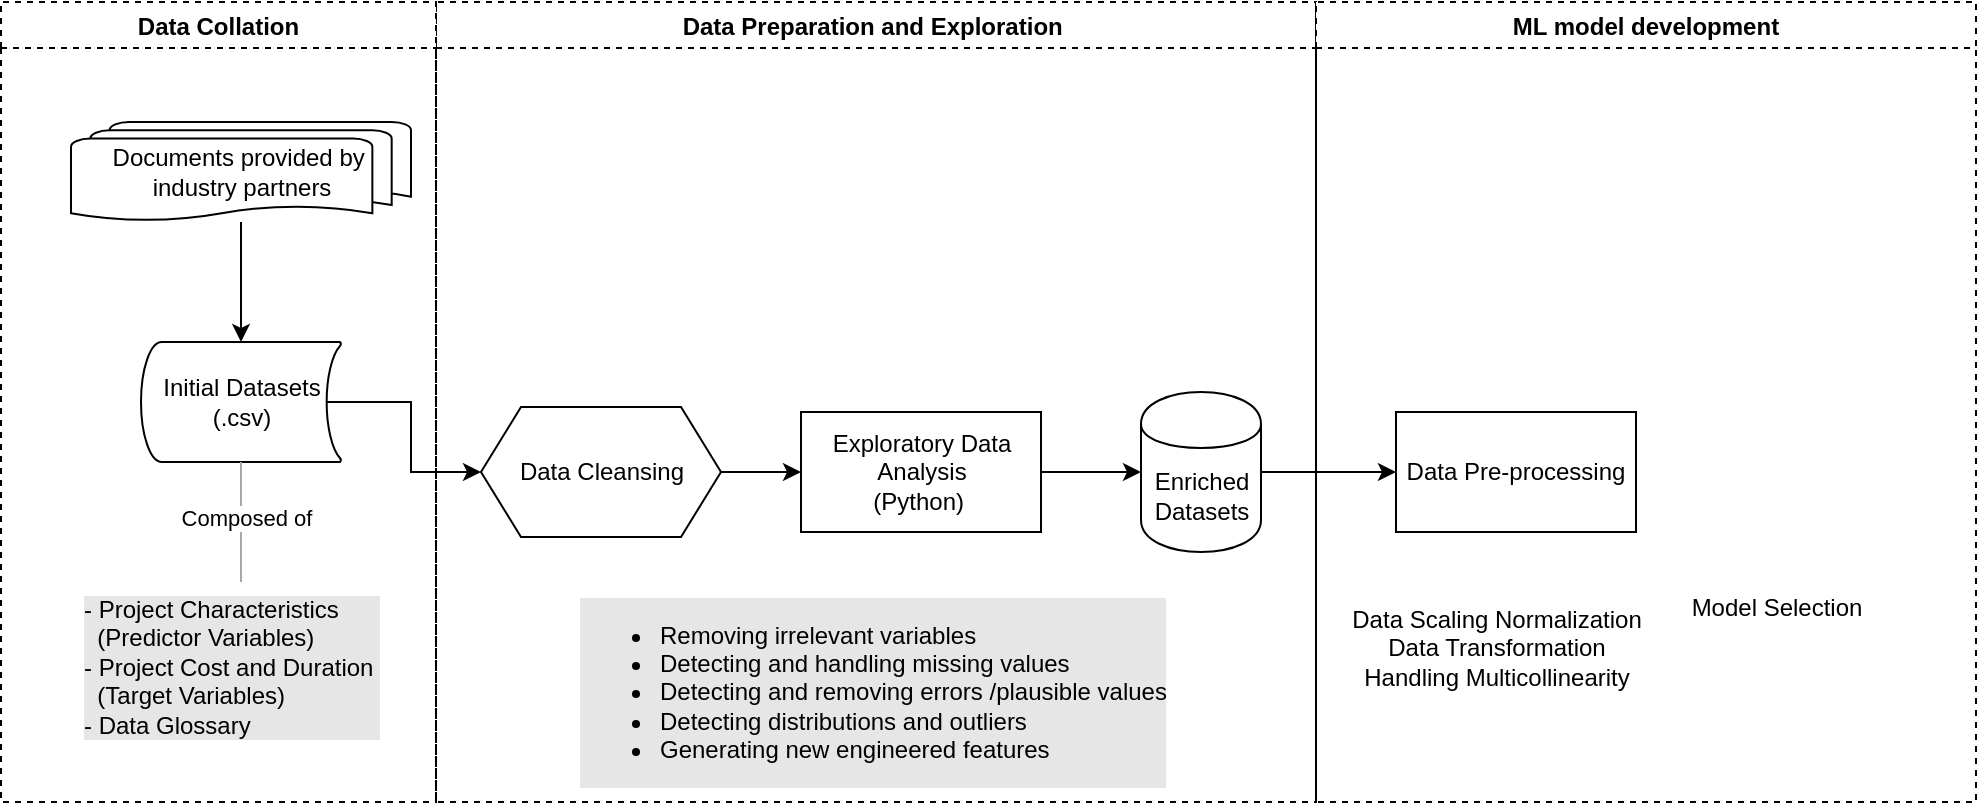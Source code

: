 <mxfile version="23.1.6" type="github">
  <diagram name="Page-1" id="c7488fd3-1785-93aa-aadb-54a6760d102a">
    <mxGraphModel dx="1380" dy="783" grid="1" gridSize="10" guides="1" tooltips="1" connect="1" arrows="1" fold="1" page="1" pageScale="1" pageWidth="1100" pageHeight="850" background="none" math="0" shadow="0">
      <root>
        <mxCell id="0" />
        <mxCell id="1" parent="0" />
        <mxCell id="yL8Y23ndC1ePSWJtt0TE-13" value="Data Preparation and Exploration " style="swimlane;dashed=1;" parent="1" vertex="1">
          <mxGeometry x="350" y="120" width="440" height="400" as="geometry" />
        </mxCell>
        <mxCell id="yL8Y23ndC1ePSWJtt0TE-22" value="&lt;ul&gt;&lt;li&gt;&lt;span style=&quot;&quot;&gt;Removing irrelevant variables&lt;/span&gt;&lt;/li&gt;&lt;li&gt;&lt;span style=&quot;&quot;&gt;Detecting and handling missing values&lt;/span&gt;&lt;/li&gt;&lt;li&gt;&lt;span style=&quot;&quot;&gt;Detecting and removing errors /plausible values&lt;/span&gt;&lt;/li&gt;&lt;li&gt;&lt;span style=&quot;&quot;&gt;Detecting distributions and&amp;nbsp;&lt;/span&gt;outliers&lt;/li&gt;&lt;li&gt;Generating new engineered features&lt;/li&gt;&lt;/ul&gt;" style="text;html=1;align=left;verticalAlign=middle;resizable=0;points=[];autosize=1;strokeColor=none;fillColor=none;labelBackgroundColor=#E6E6E6;" parent="yL8Y23ndC1ePSWJtt0TE-13" vertex="1">
          <mxGeometry x="70" y="290" width="320" height="110" as="geometry" />
        </mxCell>
        <mxCell id="yL8Y23ndC1ePSWJtt0TE-29" value="" style="edgeStyle=orthogonalEdgeStyle;rounded=0;orthogonalLoop=1;jettySize=auto;html=1;" parent="yL8Y23ndC1ePSWJtt0TE-13" source="yL8Y23ndC1ePSWJtt0TE-26" target="yL8Y23ndC1ePSWJtt0TE-28" edge="1">
          <mxGeometry relative="1" as="geometry" />
        </mxCell>
        <mxCell id="yL8Y23ndC1ePSWJtt0TE-26" value="Data Cleansing" style="shape=hexagon;perimeter=hexagonPerimeter2;whiteSpace=wrap;html=1;fixedSize=1;" parent="yL8Y23ndC1ePSWJtt0TE-13" vertex="1">
          <mxGeometry x="22.5" y="202.5" width="120" height="65" as="geometry" />
        </mxCell>
        <mxCell id="yL8Y23ndC1ePSWJtt0TE-43" value="" style="edgeStyle=orthogonalEdgeStyle;rounded=0;orthogonalLoop=1;jettySize=auto;html=1;" parent="yL8Y23ndC1ePSWJtt0TE-13" source="yL8Y23ndC1ePSWJtt0TE-28" target="yL8Y23ndC1ePSWJtt0TE-42" edge="1">
          <mxGeometry relative="1" as="geometry" />
        </mxCell>
        <mxCell id="yL8Y23ndC1ePSWJtt0TE-28" value="Exploratory Data Analysis&lt;br style=&quot;border-color: var(--border-color);&quot;&gt;(Python)&amp;nbsp;" style="whiteSpace=wrap;html=1;" parent="yL8Y23ndC1ePSWJtt0TE-13" vertex="1">
          <mxGeometry x="182.5" y="205" width="120" height="60" as="geometry" />
        </mxCell>
        <mxCell id="yL8Y23ndC1ePSWJtt0TE-42" value="Enriched Datasets" style="shape=cylinder;whiteSpace=wrap;html=1;boundedLbl=1;backgroundOutline=1;" parent="yL8Y23ndC1ePSWJtt0TE-13" vertex="1">
          <mxGeometry x="352.5" y="195" width="60" height="80" as="geometry" />
        </mxCell>
        <mxCell id="yL8Y23ndC1ePSWJtt0TE-10" value="Data Collation" style="swimlane;labelBorderColor=none;dashed=1;" parent="1" vertex="1">
          <mxGeometry x="132.5" y="120" width="217.5" height="400" as="geometry" />
        </mxCell>
        <mxCell id="yL8Y23ndC1ePSWJtt0TE-5" value="&lt;blockquote style=&quot;margin: 0 0 0 40px; border: none; padding: 0px;&quot;&gt;&lt;/blockquote&gt;- Project Characteristics&amp;nbsp;&lt;br&gt;&lt;blockquote style=&quot;margin: 0 0 0 40px; border: none; padding: 0px;&quot;&gt;&lt;/blockquote&gt;&amp;nbsp; (Predictor Variables)&lt;br&gt;&lt;blockquote style=&quot;margin: 0 0 0 40px; border: none; padding: 0px;&quot;&gt;&lt;/blockquote&gt;- Project Cost and Duration&amp;nbsp;&lt;br&gt;&lt;blockquote style=&quot;margin: 0 0 0 40px; border: none; padding: 0px;&quot;&gt;&lt;/blockquote&gt;&amp;nbsp; (Target Variables)&lt;br&gt;- Data Glossary" style="text;html=1;align=left;verticalAlign=top;resizable=0;points=[];autosize=1;strokeColor=none;fillColor=none;labelBackgroundColor=#E6E6E6;labelBorderColor=none;spacingTop=0;spacingLeft=-6;spacingRight=-7;flipV=1;flipH=1;imageWidth=17;imageHeight=20;imageAspect=0;" parent="yL8Y23ndC1ePSWJtt0TE-10" vertex="1">
          <mxGeometry x="45" y="290" width="150" height="80" as="geometry" />
        </mxCell>
        <mxCell id="yL8Y23ndC1ePSWJtt0TE-24" value="Initial Datasets&lt;br style=&quot;border-color: var(--border-color);&quot;&gt;(.csv)" style="strokeWidth=1;html=1;shape=mxgraph.flowchart.stored_data;whiteSpace=wrap;" parent="yL8Y23ndC1ePSWJtt0TE-10" vertex="1">
          <mxGeometry x="70" y="170" width="100" height="60" as="geometry" />
        </mxCell>
        <mxCell id="yL8Y23ndC1ePSWJtt0TE-37" value="" style="edgeStyle=orthogonalEdgeStyle;rounded=0;orthogonalLoop=1;jettySize=auto;html=1;" parent="yL8Y23ndC1ePSWJtt0TE-10" source="yL8Y23ndC1ePSWJtt0TE-25" target="yL8Y23ndC1ePSWJtt0TE-24" edge="1">
          <mxGeometry relative="1" as="geometry" />
        </mxCell>
        <mxCell id="yL8Y23ndC1ePSWJtt0TE-25" value="Documents provided by&amp;nbsp;&lt;br&gt;industry partners" style="strokeWidth=1;html=1;shape=mxgraph.flowchart.multi-document;whiteSpace=wrap;" parent="yL8Y23ndC1ePSWJtt0TE-10" vertex="1">
          <mxGeometry x="35" y="60" width="170" height="50" as="geometry" />
        </mxCell>
        <mxCell id="yL8Y23ndC1ePSWJtt0TE-38" value="" style="endArrow=none;html=1;rounded=0;entryX=0.5;entryY=1;entryDx=0;entryDy=0;entryPerimeter=0;strokeColor=#a8a8a8;" parent="yL8Y23ndC1ePSWJtt0TE-10" source="yL8Y23ndC1ePSWJtt0TE-5" target="yL8Y23ndC1ePSWJtt0TE-24" edge="1">
          <mxGeometry width="50" height="50" relative="1" as="geometry">
            <mxPoint x="100" y="330" as="sourcePoint" />
            <mxPoint x="150" y="280" as="targetPoint" />
          </mxGeometry>
        </mxCell>
        <mxCell id="yL8Y23ndC1ePSWJtt0TE-39" value="Composed of" style="edgeLabel;html=1;align=center;verticalAlign=middle;resizable=0;points=[];" parent="yL8Y23ndC1ePSWJtt0TE-38" vertex="1" connectable="0">
          <mxGeometry x="0.08" y="-2" relative="1" as="geometry">
            <mxPoint as="offset" />
          </mxGeometry>
        </mxCell>
        <mxCell id="yL8Y23ndC1ePSWJtt0TE-18" value="" style="edgeStyle=orthogonalEdgeStyle;rounded=0;orthogonalLoop=1;jettySize=auto;html=1;exitX=0.93;exitY=0.5;exitDx=0;exitDy=0;exitPerimeter=0;entryX=0;entryY=0.5;entryDx=0;entryDy=0;" parent="1" source="yL8Y23ndC1ePSWJtt0TE-24" target="yL8Y23ndC1ePSWJtt0TE-26" edge="1">
          <mxGeometry relative="1" as="geometry">
            <mxPoint x="242.5" y="305" as="sourcePoint" />
            <mxPoint x="392.5" y="305" as="targetPoint" />
          </mxGeometry>
        </mxCell>
        <mxCell id="yL8Y23ndC1ePSWJtt0TE-45" value="" style="edgeStyle=orthogonalEdgeStyle;rounded=0;orthogonalLoop=1;jettySize=auto;html=1;" parent="1" source="yL8Y23ndC1ePSWJtt0TE-42" target="yL8Y23ndC1ePSWJtt0TE-44" edge="1">
          <mxGeometry relative="1" as="geometry" />
        </mxCell>
        <mxCell id="yL8Y23ndC1ePSWJtt0TE-46" value="ML model development" style="swimlane;dashed=1;" parent="1" vertex="1">
          <mxGeometry x="790" y="120" width="330" height="400" as="geometry" />
        </mxCell>
        <mxCell id="yL8Y23ndC1ePSWJtt0TE-44" value="Data Pre-processing" style="whiteSpace=wrap;html=1;" parent="yL8Y23ndC1ePSWJtt0TE-46" vertex="1">
          <mxGeometry x="40" y="205" width="120" height="60" as="geometry" />
        </mxCell>
        <mxCell id="yL8Y23ndC1ePSWJtt0TE-47" value="Data Scaling Normalization&lt;br&gt;Data Transformation&lt;br&gt;Handling Multicollinearity" style="text;html=1;align=center;verticalAlign=middle;resizable=0;points=[];autosize=1;strokeColor=none;fillColor=none;" parent="1" vertex="1">
          <mxGeometry x="795" y="413" width="170" height="60" as="geometry" />
        </mxCell>
        <mxCell id="yL8Y23ndC1ePSWJtt0TE-48" value="Model Selection" style="text;html=1;align=center;verticalAlign=middle;resizable=0;points=[];autosize=1;strokeColor=none;fillColor=none;" parent="1" vertex="1">
          <mxGeometry x="965" y="408" width="110" height="30" as="geometry" />
        </mxCell>
      </root>
    </mxGraphModel>
  </diagram>
</mxfile>
